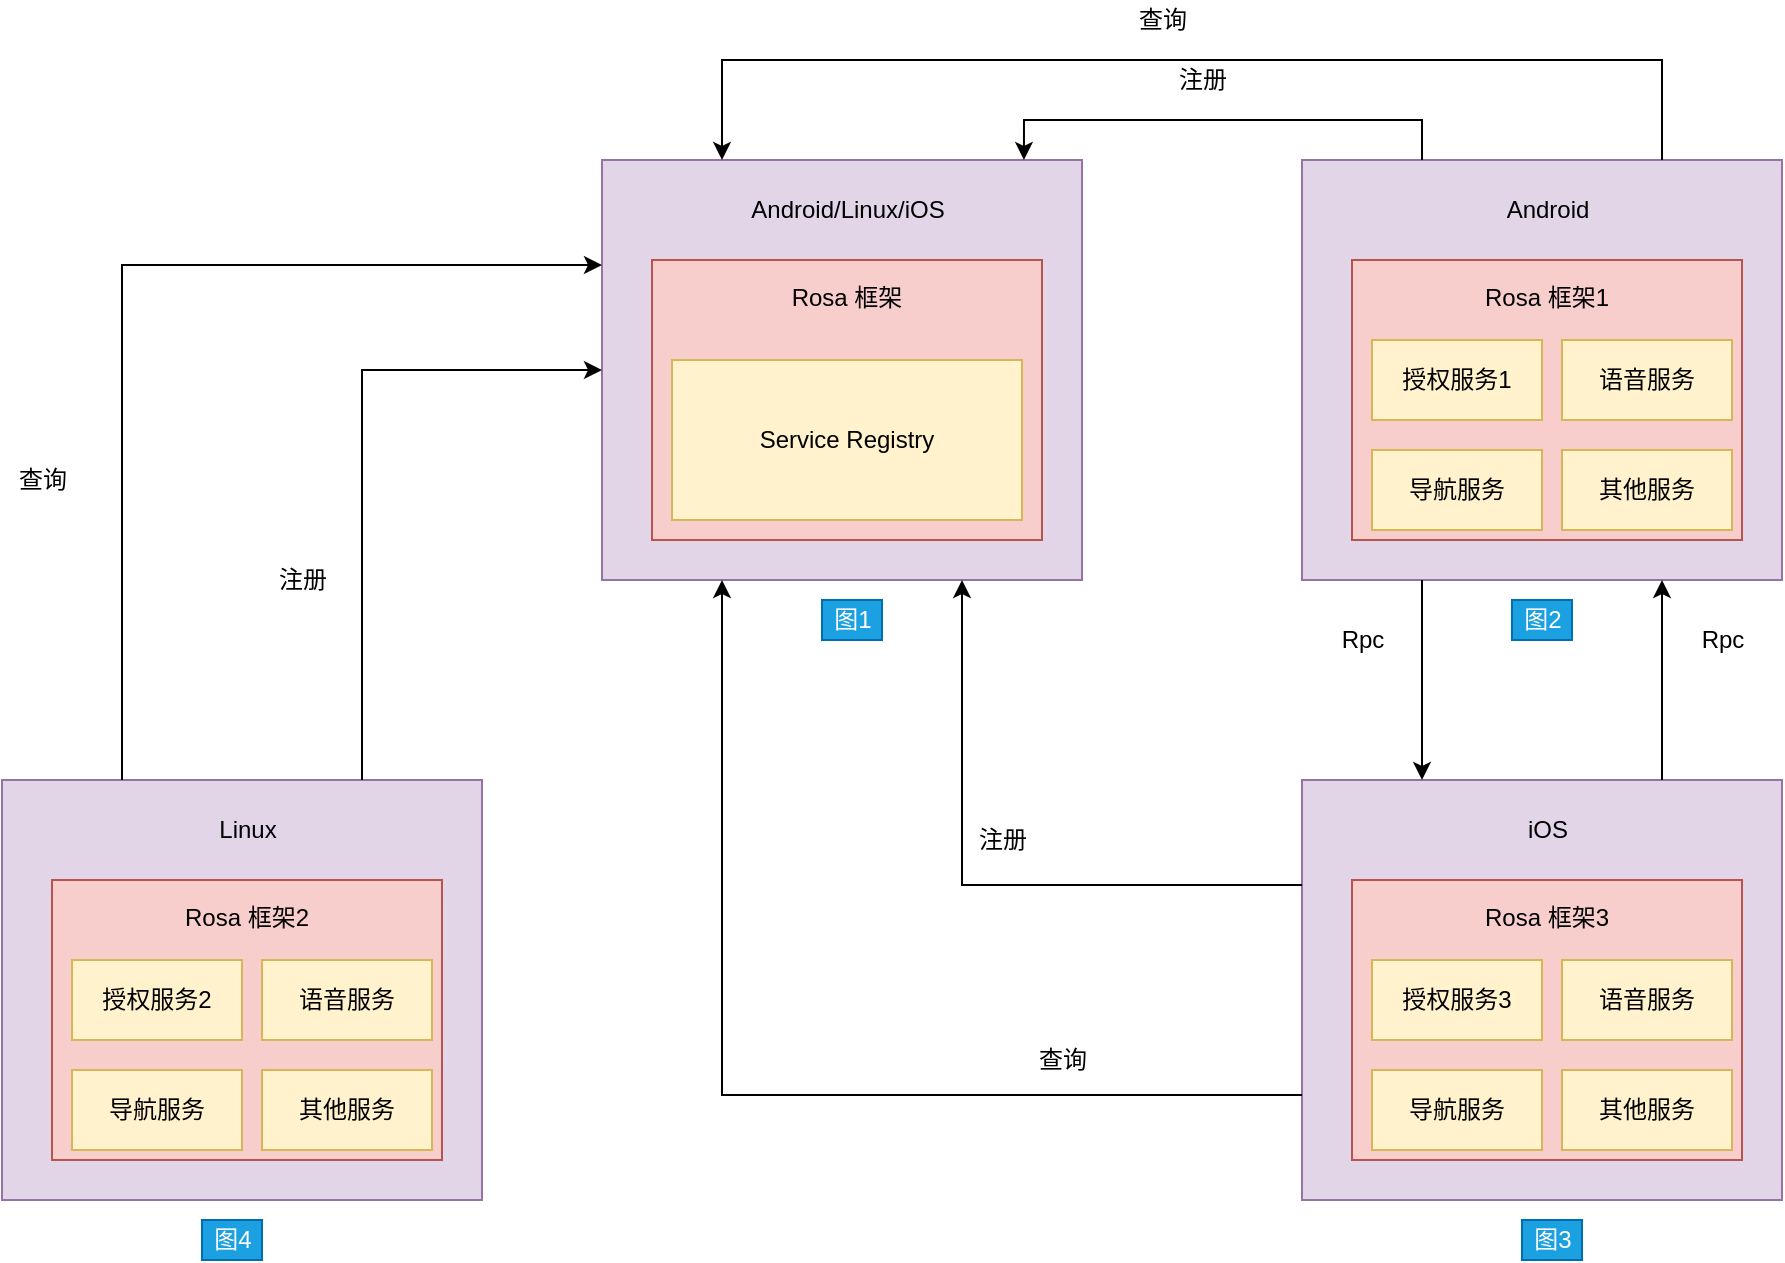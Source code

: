 <mxfile version="15.6.6" type="github">
  <diagram id="habR5YE5MTs3b5NNlJHe" name="第 1 页">
    <mxGraphModel dx="2253" dy="769" grid="1" gridSize="10" guides="1" tooltips="1" connect="1" arrows="1" fold="1" page="1" pageScale="1" pageWidth="827" pageHeight="1169" math="0" shadow="0">
      <root>
        <mxCell id="0" />
        <mxCell id="1" parent="0" />
        <mxCell id="j9yDYDN2-GaSV8aCRq-t-79" value="" style="group;fontColor=default;" vertex="1" connectable="0" parent="1">
          <mxGeometry x="230" y="440" width="240" height="210" as="geometry" />
        </mxCell>
        <mxCell id="j9yDYDN2-GaSV8aCRq-t-61" value="" style="group;rotation=90;fillColor=#e1d5e7;strokeColor=#9673a6;fontColor=default;container=0;" vertex="1" connectable="0" parent="j9yDYDN2-GaSV8aCRq-t-79">
          <mxGeometry width="170" height="170" as="geometry" />
        </mxCell>
        <mxCell id="j9yDYDN2-GaSV8aCRq-t-62" value="" style="rounded=0;whiteSpace=wrap;html=1;fillColor=#e1d5e7;strokeColor=#9673a6;container=0;fontColor=default;" vertex="1" parent="j9yDYDN2-GaSV8aCRq-t-79">
          <mxGeometry width="240" height="210" as="geometry" />
        </mxCell>
        <mxCell id="j9yDYDN2-GaSV8aCRq-t-63" value="" style="rounded=0;whiteSpace=wrap;html=1;strokeColor=#b85450;fillColor=#f8cecc;container=0;fontColor=default;" vertex="1" parent="j9yDYDN2-GaSV8aCRq-t-79">
          <mxGeometry x="25" y="50" width="195" height="140" as="geometry" />
        </mxCell>
        <mxCell id="j9yDYDN2-GaSV8aCRq-t-64" value="授权服务1" style="rounded=0;whiteSpace=wrap;html=1;strokeColor=#d6b656;fillColor=#fff2cc;container=0;fontColor=default;" vertex="1" parent="j9yDYDN2-GaSV8aCRq-t-79">
          <mxGeometry x="35" y="90" width="85" height="40" as="geometry" />
        </mxCell>
        <mxCell id="j9yDYDN2-GaSV8aCRq-t-65" value="Rosa 框架1" style="text;html=1;strokeColor=none;fillColor=none;align=center;verticalAlign=middle;whiteSpace=wrap;rounded=0;fontColor=default;container=0;" vertex="1" parent="j9yDYDN2-GaSV8aCRq-t-79">
          <mxGeometry x="90" y="54" width="65" height="30" as="geometry" />
        </mxCell>
        <mxCell id="j9yDYDN2-GaSV8aCRq-t-66" value="Android" style="text;html=1;strokeColor=none;fillColor=none;align=center;verticalAlign=middle;whiteSpace=wrap;rounded=0;fontColor=default;container=0;" vertex="1" parent="j9yDYDN2-GaSV8aCRq-t-79">
          <mxGeometry x="92.5" y="10" width="60" height="30" as="geometry" />
        </mxCell>
        <mxCell id="j9yDYDN2-GaSV8aCRq-t-73" value="语音服务" style="rounded=0;whiteSpace=wrap;html=1;strokeColor=#d6b656;fillColor=#fff2cc;container=0;fontColor=default;" vertex="1" parent="j9yDYDN2-GaSV8aCRq-t-79">
          <mxGeometry x="130" y="90" width="85" height="40" as="geometry" />
        </mxCell>
        <mxCell id="j9yDYDN2-GaSV8aCRq-t-74" value="导航服务" style="rounded=0;whiteSpace=wrap;html=1;strokeColor=#d6b656;fillColor=#fff2cc;container=0;fontColor=default;" vertex="1" parent="j9yDYDN2-GaSV8aCRq-t-79">
          <mxGeometry x="35" y="145" width="85" height="40" as="geometry" />
        </mxCell>
        <mxCell id="j9yDYDN2-GaSV8aCRq-t-75" value="其他服务" style="rounded=0;whiteSpace=wrap;html=1;strokeColor=#d6b656;fillColor=#fff2cc;container=0;fontColor=default;" vertex="1" parent="j9yDYDN2-GaSV8aCRq-t-79">
          <mxGeometry x="130" y="145" width="85" height="40" as="geometry" />
        </mxCell>
        <mxCell id="j9yDYDN2-GaSV8aCRq-t-80" value="" style="group;fontColor=default;" vertex="1" connectable="0" parent="1">
          <mxGeometry x="230" y="750" width="240" height="210" as="geometry" />
        </mxCell>
        <mxCell id="j9yDYDN2-GaSV8aCRq-t-81" value="" style="group;rotation=90;fillColor=#e1d5e7;strokeColor=#9673a6;fontColor=default;container=0;" vertex="1" connectable="0" parent="j9yDYDN2-GaSV8aCRq-t-80">
          <mxGeometry width="170" height="170" as="geometry" />
        </mxCell>
        <mxCell id="j9yDYDN2-GaSV8aCRq-t-82" value="" style="rounded=0;whiteSpace=wrap;html=1;fillColor=#e1d5e7;strokeColor=#9673a6;container=0;fontColor=default;" vertex="1" parent="j9yDYDN2-GaSV8aCRq-t-80">
          <mxGeometry width="240" height="210" as="geometry" />
        </mxCell>
        <mxCell id="j9yDYDN2-GaSV8aCRq-t-83" value="" style="rounded=0;whiteSpace=wrap;html=1;strokeColor=#b85450;fillColor=#f8cecc;container=0;fontColor=default;" vertex="1" parent="j9yDYDN2-GaSV8aCRq-t-80">
          <mxGeometry x="25" y="50" width="195" height="140" as="geometry" />
        </mxCell>
        <mxCell id="j9yDYDN2-GaSV8aCRq-t-84" value="授权服务3" style="rounded=0;whiteSpace=wrap;html=1;strokeColor=#d6b656;fillColor=#fff2cc;container=0;fontColor=default;" vertex="1" parent="j9yDYDN2-GaSV8aCRq-t-80">
          <mxGeometry x="35" y="90" width="85" height="40" as="geometry" />
        </mxCell>
        <mxCell id="j9yDYDN2-GaSV8aCRq-t-85" value="Rosa 框架3" style="text;html=1;strokeColor=none;fillColor=none;align=center;verticalAlign=middle;whiteSpace=wrap;rounded=0;fontColor=default;container=0;" vertex="1" parent="j9yDYDN2-GaSV8aCRq-t-80">
          <mxGeometry x="90" y="54" width="65" height="30" as="geometry" />
        </mxCell>
        <mxCell id="j9yDYDN2-GaSV8aCRq-t-86" value="iOS" style="text;html=1;strokeColor=none;fillColor=none;align=center;verticalAlign=middle;whiteSpace=wrap;rounded=0;fontColor=default;container=0;" vertex="1" parent="j9yDYDN2-GaSV8aCRq-t-80">
          <mxGeometry x="92.5" y="10" width="60" height="30" as="geometry" />
        </mxCell>
        <mxCell id="j9yDYDN2-GaSV8aCRq-t-87" value="语音服务" style="rounded=0;whiteSpace=wrap;html=1;strokeColor=#d6b656;fillColor=#fff2cc;container=0;fontColor=default;" vertex="1" parent="j9yDYDN2-GaSV8aCRq-t-80">
          <mxGeometry x="130" y="90" width="85" height="40" as="geometry" />
        </mxCell>
        <mxCell id="j9yDYDN2-GaSV8aCRq-t-88" value="导航服务" style="rounded=0;whiteSpace=wrap;html=1;strokeColor=#d6b656;fillColor=#fff2cc;container=0;fontColor=default;" vertex="1" parent="j9yDYDN2-GaSV8aCRq-t-80">
          <mxGeometry x="35" y="145" width="85" height="40" as="geometry" />
        </mxCell>
        <mxCell id="j9yDYDN2-GaSV8aCRq-t-89" value="其他服务" style="rounded=0;whiteSpace=wrap;html=1;strokeColor=#d6b656;fillColor=#fff2cc;container=0;fontColor=default;" vertex="1" parent="j9yDYDN2-GaSV8aCRq-t-80">
          <mxGeometry x="130" y="145" width="85" height="40" as="geometry" />
        </mxCell>
        <mxCell id="j9yDYDN2-GaSV8aCRq-t-102" style="edgeStyle=orthogonalEdgeStyle;rounded=0;orthogonalLoop=1;jettySize=auto;html=1;exitX=0.25;exitY=1;exitDx=0;exitDy=0;entryX=0.25;entryY=0;entryDx=0;entryDy=0;labelBackgroundColor=default;fontColor=default;strokeColor=default;" edge="1" parent="1" source="j9yDYDN2-GaSV8aCRq-t-62" target="j9yDYDN2-GaSV8aCRq-t-82">
          <mxGeometry relative="1" as="geometry" />
        </mxCell>
        <mxCell id="j9yDYDN2-GaSV8aCRq-t-103" style="edgeStyle=orthogonalEdgeStyle;rounded=0;orthogonalLoop=1;jettySize=auto;html=1;exitX=0.75;exitY=0;exitDx=0;exitDy=0;entryX=0.75;entryY=1;entryDx=0;entryDy=0;labelBackgroundColor=default;fontColor=default;strokeColor=default;" edge="1" parent="1" source="j9yDYDN2-GaSV8aCRq-t-82" target="j9yDYDN2-GaSV8aCRq-t-62">
          <mxGeometry relative="1" as="geometry" />
        </mxCell>
        <mxCell id="j9yDYDN2-GaSV8aCRq-t-104" value="Rpc" style="text;html=1;align=center;verticalAlign=middle;resizable=0;points=[];autosize=1;strokeColor=none;fillColor=none;fontColor=default;" vertex="1" parent="1">
          <mxGeometry x="240" y="670" width="40" height="20" as="geometry" />
        </mxCell>
        <mxCell id="j9yDYDN2-GaSV8aCRq-t-105" value="Rpc" style="text;html=1;align=center;verticalAlign=middle;resizable=0;points=[];autosize=1;strokeColor=none;fillColor=none;fontColor=default;" vertex="1" parent="1">
          <mxGeometry x="420" y="670" width="40" height="20" as="geometry" />
        </mxCell>
        <mxCell id="j9yDYDN2-GaSV8aCRq-t-107" value="" style="group;fontColor=default;" vertex="1" connectable="0" parent="1">
          <mxGeometry x="-120" y="440" width="240" height="210" as="geometry" />
        </mxCell>
        <mxCell id="j9yDYDN2-GaSV8aCRq-t-108" value="" style="group;rotation=90;fillColor=#e1d5e7;strokeColor=#9673a6;fontColor=default;container=0;" vertex="1" connectable="0" parent="j9yDYDN2-GaSV8aCRq-t-107">
          <mxGeometry width="170" height="170" as="geometry" />
        </mxCell>
        <mxCell id="j9yDYDN2-GaSV8aCRq-t-109" value="" style="rounded=0;whiteSpace=wrap;html=1;fillColor=#e1d5e7;strokeColor=#9673a6;container=0;fontColor=default;" vertex="1" parent="j9yDYDN2-GaSV8aCRq-t-107">
          <mxGeometry width="240" height="210" as="geometry" />
        </mxCell>
        <mxCell id="j9yDYDN2-GaSV8aCRq-t-110" value="" style="rounded=0;whiteSpace=wrap;html=1;strokeColor=#b85450;fillColor=#f8cecc;container=0;fontColor=default;" vertex="1" parent="j9yDYDN2-GaSV8aCRq-t-107">
          <mxGeometry x="25" y="50" width="195" height="140" as="geometry" />
        </mxCell>
        <mxCell id="j9yDYDN2-GaSV8aCRq-t-111" value="Service Registry" style="rounded=0;whiteSpace=wrap;html=1;strokeColor=#d6b656;fillColor=#fff2cc;container=0;fontColor=default;" vertex="1" parent="j9yDYDN2-GaSV8aCRq-t-107">
          <mxGeometry x="35" y="100" width="175" height="80" as="geometry" />
        </mxCell>
        <mxCell id="j9yDYDN2-GaSV8aCRq-t-112" value="Rosa 框架" style="text;html=1;strokeColor=none;fillColor=none;align=center;verticalAlign=middle;whiteSpace=wrap;rounded=0;fontColor=default;container=0;" vertex="1" parent="j9yDYDN2-GaSV8aCRq-t-107">
          <mxGeometry x="90" y="54" width="65" height="30" as="geometry" />
        </mxCell>
        <mxCell id="j9yDYDN2-GaSV8aCRq-t-113" value="Android/Linux/iOS" style="text;html=1;strokeColor=none;fillColor=none;align=center;verticalAlign=middle;whiteSpace=wrap;rounded=0;fontColor=default;container=0;" vertex="1" parent="j9yDYDN2-GaSV8aCRq-t-107">
          <mxGeometry x="92.5" y="10" width="60" height="30" as="geometry" />
        </mxCell>
        <mxCell id="j9yDYDN2-GaSV8aCRq-t-117" style="edgeStyle=orthogonalEdgeStyle;rounded=0;orthogonalLoop=1;jettySize=auto;html=1;exitX=0;exitY=0.25;exitDx=0;exitDy=0;entryX=0.75;entryY=1;entryDx=0;entryDy=0;labelBackgroundColor=default;fontColor=default;strokeColor=default;" edge="1" parent="1" source="j9yDYDN2-GaSV8aCRq-t-82" target="j9yDYDN2-GaSV8aCRq-t-109">
          <mxGeometry relative="1" as="geometry" />
        </mxCell>
        <mxCell id="j9yDYDN2-GaSV8aCRq-t-118" value="注册" style="text;html=1;align=center;verticalAlign=middle;resizable=0;points=[];autosize=1;strokeColor=none;fillColor=none;fontColor=default;" vertex="1" parent="1">
          <mxGeometry x="60" y="770" width="40" height="20" as="geometry" />
        </mxCell>
        <mxCell id="j9yDYDN2-GaSV8aCRq-t-119" style="edgeStyle=orthogonalEdgeStyle;rounded=0;orthogonalLoop=1;jettySize=auto;html=1;exitX=0.25;exitY=0;exitDx=0;exitDy=0;entryX=0.879;entryY=0;entryDx=0;entryDy=0;entryPerimeter=0;labelBackgroundColor=default;fontColor=default;strokeColor=default;" edge="1" parent="1" source="j9yDYDN2-GaSV8aCRq-t-62" target="j9yDYDN2-GaSV8aCRq-t-109">
          <mxGeometry relative="1" as="geometry" />
        </mxCell>
        <mxCell id="j9yDYDN2-GaSV8aCRq-t-120" value="注册" style="text;html=1;align=center;verticalAlign=middle;resizable=0;points=[];autosize=1;strokeColor=none;fillColor=none;fontColor=default;" vertex="1" parent="1">
          <mxGeometry x="160" y="390" width="40" height="20" as="geometry" />
        </mxCell>
        <mxCell id="j9yDYDN2-GaSV8aCRq-t-121" style="edgeStyle=orthogonalEdgeStyle;rounded=0;orthogonalLoop=1;jettySize=auto;html=1;exitX=0.75;exitY=0;exitDx=0;exitDy=0;entryX=0.25;entryY=0;entryDx=0;entryDy=0;labelBackgroundColor=default;fontColor=default;strokeColor=default;" edge="1" parent="1" source="j9yDYDN2-GaSV8aCRq-t-62" target="j9yDYDN2-GaSV8aCRq-t-109">
          <mxGeometry relative="1" as="geometry">
            <Array as="points">
              <mxPoint x="410" y="390" />
              <mxPoint x="-60" y="390" />
            </Array>
          </mxGeometry>
        </mxCell>
        <mxCell id="j9yDYDN2-GaSV8aCRq-t-122" value="查询" style="text;html=1;align=center;verticalAlign=middle;resizable=0;points=[];autosize=1;strokeColor=none;fillColor=none;fontColor=default;" vertex="1" parent="1">
          <mxGeometry x="140" y="360" width="40" height="20" as="geometry" />
        </mxCell>
        <mxCell id="j9yDYDN2-GaSV8aCRq-t-123" value="" style="group;fontColor=default;" vertex="1" connectable="0" parent="1">
          <mxGeometry x="-420" y="750" width="240" height="210" as="geometry" />
        </mxCell>
        <mxCell id="j9yDYDN2-GaSV8aCRq-t-91" value="" style="group;rotation=90;fillColor=#e1d5e7;strokeColor=#9673a6;fontColor=default;container=0;" vertex="1" connectable="0" parent="j9yDYDN2-GaSV8aCRq-t-123">
          <mxGeometry width="170" height="170" as="geometry" />
        </mxCell>
        <mxCell id="j9yDYDN2-GaSV8aCRq-t-92" value="" style="rounded=0;whiteSpace=wrap;html=1;fillColor=#e1d5e7;strokeColor=#9673a6;container=0;fontColor=default;" vertex="1" parent="j9yDYDN2-GaSV8aCRq-t-123">
          <mxGeometry width="240" height="210" as="geometry" />
        </mxCell>
        <mxCell id="j9yDYDN2-GaSV8aCRq-t-93" value="" style="rounded=0;whiteSpace=wrap;html=1;strokeColor=#b85450;fillColor=#f8cecc;container=0;fontColor=default;" vertex="1" parent="j9yDYDN2-GaSV8aCRq-t-123">
          <mxGeometry x="25" y="50" width="195" height="140" as="geometry" />
        </mxCell>
        <mxCell id="j9yDYDN2-GaSV8aCRq-t-94" value="授权服务2" style="rounded=0;whiteSpace=wrap;html=1;strokeColor=#d6b656;fillColor=#fff2cc;container=0;fontColor=default;" vertex="1" parent="j9yDYDN2-GaSV8aCRq-t-123">
          <mxGeometry x="35" y="90" width="85" height="40" as="geometry" />
        </mxCell>
        <mxCell id="j9yDYDN2-GaSV8aCRq-t-95" value="Rosa 框架2" style="text;html=1;strokeColor=none;fillColor=none;align=center;verticalAlign=middle;whiteSpace=wrap;rounded=0;fontColor=default;container=0;" vertex="1" parent="j9yDYDN2-GaSV8aCRq-t-123">
          <mxGeometry x="90" y="54" width="65" height="30" as="geometry" />
        </mxCell>
        <mxCell id="j9yDYDN2-GaSV8aCRq-t-96" value="Linux" style="text;html=1;strokeColor=none;fillColor=none;align=center;verticalAlign=middle;whiteSpace=wrap;rounded=0;fontColor=default;container=0;" vertex="1" parent="j9yDYDN2-GaSV8aCRq-t-123">
          <mxGeometry x="92.5" y="10" width="60" height="30" as="geometry" />
        </mxCell>
        <mxCell id="j9yDYDN2-GaSV8aCRq-t-97" value="语音服务" style="rounded=0;whiteSpace=wrap;html=1;strokeColor=#d6b656;fillColor=#fff2cc;container=0;fontColor=default;" vertex="1" parent="j9yDYDN2-GaSV8aCRq-t-123">
          <mxGeometry x="130" y="90" width="85" height="40" as="geometry" />
        </mxCell>
        <mxCell id="j9yDYDN2-GaSV8aCRq-t-98" value="导航服务" style="rounded=0;whiteSpace=wrap;html=1;strokeColor=#d6b656;fillColor=#fff2cc;container=0;fontColor=default;" vertex="1" parent="j9yDYDN2-GaSV8aCRq-t-123">
          <mxGeometry x="35" y="145" width="85" height="40" as="geometry" />
        </mxCell>
        <mxCell id="j9yDYDN2-GaSV8aCRq-t-99" value="其他服务" style="rounded=0;whiteSpace=wrap;html=1;strokeColor=#d6b656;fillColor=#fff2cc;container=0;fontColor=default;" vertex="1" parent="j9yDYDN2-GaSV8aCRq-t-123">
          <mxGeometry x="130" y="145" width="85" height="40" as="geometry" />
        </mxCell>
        <mxCell id="j9yDYDN2-GaSV8aCRq-t-124" style="edgeStyle=orthogonalEdgeStyle;rounded=0;orthogonalLoop=1;jettySize=auto;html=1;exitX=0.75;exitY=0;exitDx=0;exitDy=0;entryX=0;entryY=0.5;entryDx=0;entryDy=0;labelBackgroundColor=default;fontColor=default;strokeColor=default;" edge="1" parent="1" source="j9yDYDN2-GaSV8aCRq-t-92" target="j9yDYDN2-GaSV8aCRq-t-109">
          <mxGeometry relative="1" as="geometry" />
        </mxCell>
        <mxCell id="j9yDYDN2-GaSV8aCRq-t-125" value="注册" style="text;html=1;align=center;verticalAlign=middle;resizable=0;points=[];autosize=1;strokeColor=none;fillColor=none;fontColor=default;" vertex="1" parent="1">
          <mxGeometry x="-290" y="640" width="40" height="20" as="geometry" />
        </mxCell>
        <mxCell id="j9yDYDN2-GaSV8aCRq-t-126" style="edgeStyle=orthogonalEdgeStyle;rounded=0;orthogonalLoop=1;jettySize=auto;html=1;exitX=0.25;exitY=0;exitDx=0;exitDy=0;entryX=0;entryY=0.25;entryDx=0;entryDy=0;labelBackgroundColor=default;fontColor=default;strokeColor=default;" edge="1" parent="1" source="j9yDYDN2-GaSV8aCRq-t-92" target="j9yDYDN2-GaSV8aCRq-t-109">
          <mxGeometry relative="1" as="geometry" />
        </mxCell>
        <mxCell id="j9yDYDN2-GaSV8aCRq-t-127" value="查询" style="text;html=1;align=center;verticalAlign=middle;resizable=0;points=[];autosize=1;strokeColor=none;fillColor=none;fontColor=default;" vertex="1" parent="1">
          <mxGeometry x="-420" y="590" width="40" height="20" as="geometry" />
        </mxCell>
        <mxCell id="j9yDYDN2-GaSV8aCRq-t-128" style="edgeStyle=orthogonalEdgeStyle;rounded=0;orthogonalLoop=1;jettySize=auto;html=1;exitX=0;exitY=0.75;exitDx=0;exitDy=0;entryX=0.25;entryY=1;entryDx=0;entryDy=0;labelBackgroundColor=default;fontColor=default;strokeColor=default;" edge="1" parent="1" source="j9yDYDN2-GaSV8aCRq-t-82" target="j9yDYDN2-GaSV8aCRq-t-109">
          <mxGeometry relative="1" as="geometry" />
        </mxCell>
        <mxCell id="j9yDYDN2-GaSV8aCRq-t-129" value="查询" style="text;html=1;align=center;verticalAlign=middle;resizable=0;points=[];autosize=1;strokeColor=none;fillColor=none;fontColor=default;" vertex="1" parent="1">
          <mxGeometry x="90" y="880" width="40" height="20" as="geometry" />
        </mxCell>
        <mxCell id="j9yDYDN2-GaSV8aCRq-t-130" value="图1" style="text;html=1;align=center;verticalAlign=middle;resizable=0;points=[];autosize=1;strokeColor=#006EAF;fillColor=#1ba1e2;fontColor=#ffffff;" vertex="1" parent="1">
          <mxGeometry x="-10" y="660" width="30" height="20" as="geometry" />
        </mxCell>
        <mxCell id="j9yDYDN2-GaSV8aCRq-t-131" value="图2" style="text;html=1;align=center;verticalAlign=middle;resizable=0;points=[];autosize=1;strokeColor=#006EAF;fillColor=#1ba1e2;fontColor=#ffffff;" vertex="1" parent="1">
          <mxGeometry x="335" y="660" width="30" height="20" as="geometry" />
        </mxCell>
        <mxCell id="j9yDYDN2-GaSV8aCRq-t-132" value="图3" style="text;html=1;align=center;verticalAlign=middle;resizable=0;points=[];autosize=1;strokeColor=#006EAF;fillColor=#1ba1e2;fontColor=#ffffff;" vertex="1" parent="1">
          <mxGeometry x="340" y="970" width="30" height="20" as="geometry" />
        </mxCell>
        <mxCell id="j9yDYDN2-GaSV8aCRq-t-133" value="图4" style="text;html=1;align=center;verticalAlign=middle;resizable=0;points=[];autosize=1;strokeColor=#006EAF;fillColor=#1ba1e2;fontColor=#ffffff;" vertex="1" parent="1">
          <mxGeometry x="-320" y="970" width="30" height="20" as="geometry" />
        </mxCell>
      </root>
    </mxGraphModel>
  </diagram>
</mxfile>
